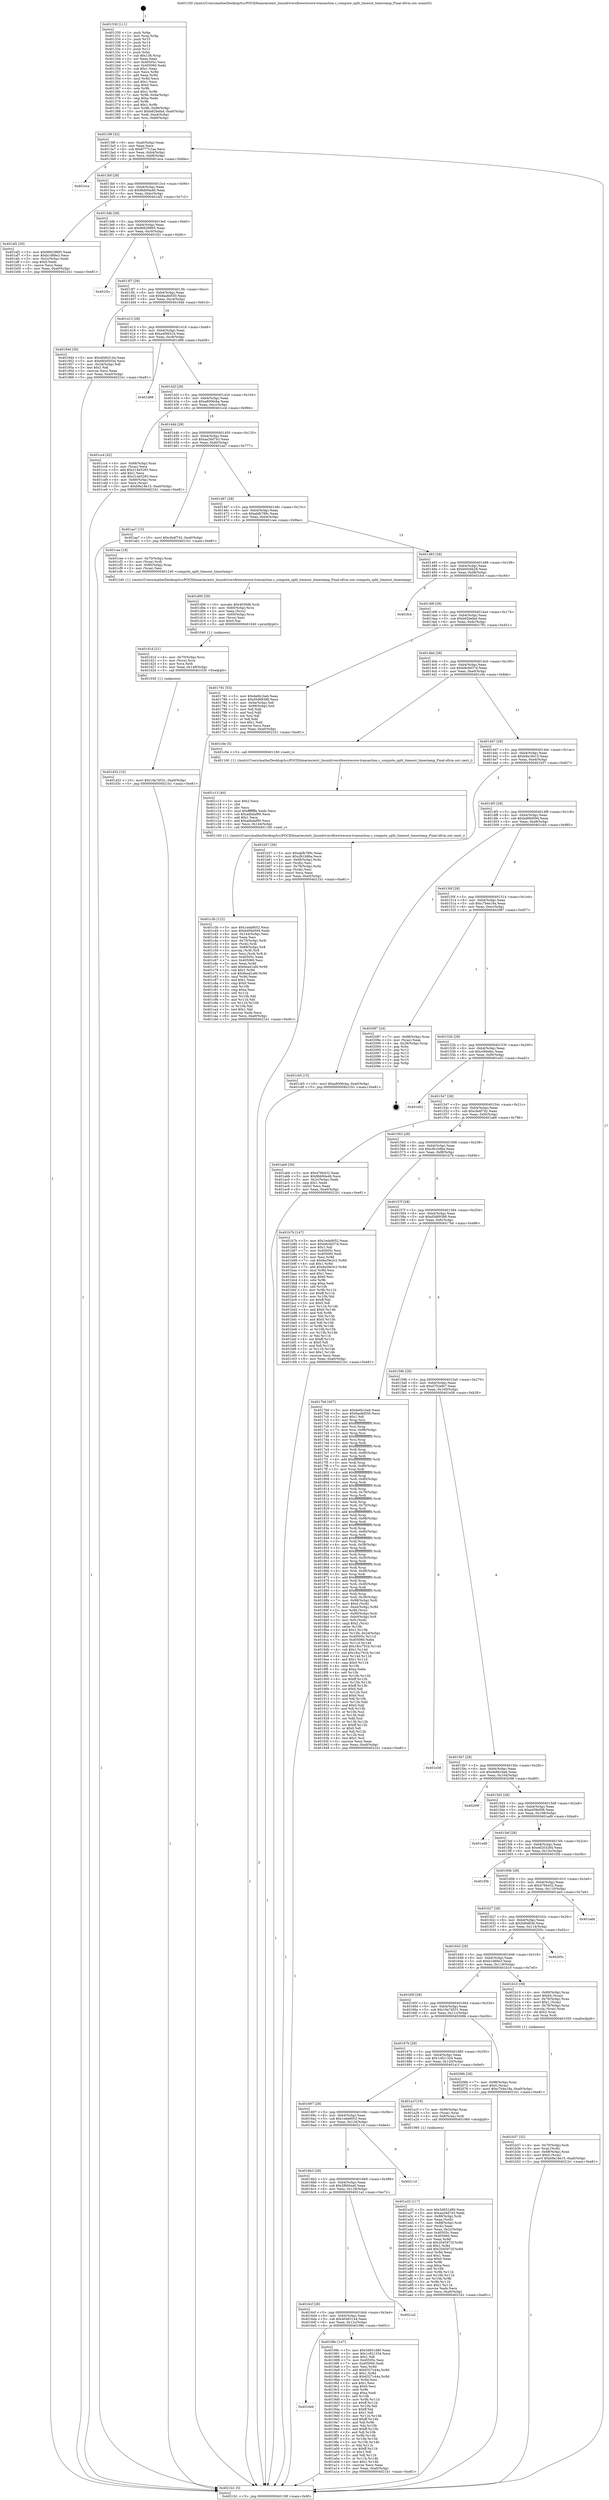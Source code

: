 digraph "0x401330" {
  label = "0x401330 (/mnt/c/Users/mathe/Desktop/tcc/POCII/binaries/extr_linuxdriversfirewirecore-transaction.c_compute_split_timeout_timestamp_Final-ollvm.out::main(0))"
  labelloc = "t"
  node[shape=record]

  Entry [label="",width=0.3,height=0.3,shape=circle,fillcolor=black,style=filled]
  "0x40139f" [label="{
     0x40139f [32]\l
     | [instrs]\l
     &nbsp;&nbsp;0x40139f \<+6\>: mov -0xa0(%rbp),%eax\l
     &nbsp;&nbsp;0x4013a5 \<+2\>: mov %eax,%ecx\l
     &nbsp;&nbsp;0x4013a7 \<+6\>: sub $0x8777c1aa,%ecx\l
     &nbsp;&nbsp;0x4013ad \<+6\>: mov %eax,-0xb4(%rbp)\l
     &nbsp;&nbsp;0x4013b3 \<+6\>: mov %ecx,-0xb8(%rbp)\l
     &nbsp;&nbsp;0x4013b9 \<+6\>: je 0000000000401eca \<main+0xb9a\>\l
  }"]
  "0x401eca" [label="{
     0x401eca\l
  }", style=dashed]
  "0x4013bf" [label="{
     0x4013bf [28]\l
     | [instrs]\l
     &nbsp;&nbsp;0x4013bf \<+5\>: jmp 00000000004013c4 \<main+0x94\>\l
     &nbsp;&nbsp;0x4013c4 \<+6\>: mov -0xb4(%rbp),%eax\l
     &nbsp;&nbsp;0x4013ca \<+5\>: sub $0x8bb94a46,%eax\l
     &nbsp;&nbsp;0x4013cf \<+6\>: mov %eax,-0xbc(%rbp)\l
     &nbsp;&nbsp;0x4013d5 \<+6\>: je 0000000000401af2 \<main+0x7c2\>\l
  }"]
  Exit [label="",width=0.3,height=0.3,shape=circle,fillcolor=black,style=filled,peripheries=2]
  "0x401af2" [label="{
     0x401af2 [30]\l
     | [instrs]\l
     &nbsp;&nbsp;0x401af2 \<+5\>: mov $0x96629895,%eax\l
     &nbsp;&nbsp;0x401af7 \<+5\>: mov $0xb1d68e3,%ecx\l
     &nbsp;&nbsp;0x401afc \<+3\>: mov -0x2c(%rbp),%edx\l
     &nbsp;&nbsp;0x401aff \<+3\>: cmp $0x0,%edx\l
     &nbsp;&nbsp;0x401b02 \<+3\>: cmove %ecx,%eax\l
     &nbsp;&nbsp;0x401b05 \<+6\>: mov %eax,-0xa0(%rbp)\l
     &nbsp;&nbsp;0x401b0b \<+5\>: jmp 00000000004021b1 \<main+0xe81\>\l
  }"]
  "0x4013db" [label="{
     0x4013db [28]\l
     | [instrs]\l
     &nbsp;&nbsp;0x4013db \<+5\>: jmp 00000000004013e0 \<main+0xb0\>\l
     &nbsp;&nbsp;0x4013e0 \<+6\>: mov -0xb4(%rbp),%eax\l
     &nbsp;&nbsp;0x4013e6 \<+5\>: sub $0x96629895,%eax\l
     &nbsp;&nbsp;0x4013eb \<+6\>: mov %eax,-0xc0(%rbp)\l
     &nbsp;&nbsp;0x4013f1 \<+6\>: je 0000000000401f2c \<main+0xbfc\>\l
  }"]
  "0x401d32" [label="{
     0x401d32 [15]\l
     | [instrs]\l
     &nbsp;&nbsp;0x401d32 \<+10\>: movl $0x19a7d531,-0xa0(%rbp)\l
     &nbsp;&nbsp;0x401d3c \<+5\>: jmp 00000000004021b1 \<main+0xe81\>\l
  }"]
  "0x401f2c" [label="{
     0x401f2c\l
  }", style=dashed]
  "0x4013f7" [label="{
     0x4013f7 [28]\l
     | [instrs]\l
     &nbsp;&nbsp;0x4013f7 \<+5\>: jmp 00000000004013fc \<main+0xcc\>\l
     &nbsp;&nbsp;0x4013fc \<+6\>: mov -0xb4(%rbp),%eax\l
     &nbsp;&nbsp;0x401402 \<+5\>: sub $0x9aa8d550,%eax\l
     &nbsp;&nbsp;0x401407 \<+6\>: mov %eax,-0xc4(%rbp)\l
     &nbsp;&nbsp;0x40140d \<+6\>: je 000000000040194d \<main+0x61d\>\l
  }"]
  "0x401d1d" [label="{
     0x401d1d [21]\l
     | [instrs]\l
     &nbsp;&nbsp;0x401d1d \<+4\>: mov -0x70(%rbp),%rcx\l
     &nbsp;&nbsp;0x401d21 \<+3\>: mov (%rcx),%rcx\l
     &nbsp;&nbsp;0x401d24 \<+3\>: mov %rcx,%rdi\l
     &nbsp;&nbsp;0x401d27 \<+6\>: mov %eax,-0x148(%rbp)\l
     &nbsp;&nbsp;0x401d2d \<+5\>: call 0000000000401030 \<free@plt\>\l
     | [calls]\l
     &nbsp;&nbsp;0x401030 \{1\} (unknown)\l
  }"]
  "0x40194d" [label="{
     0x40194d [30]\l
     | [instrs]\l
     &nbsp;&nbsp;0x40194d \<+5\>: mov $0x40463144,%eax\l
     &nbsp;&nbsp;0x401952 \<+5\>: mov $0x685d503d,%ecx\l
     &nbsp;&nbsp;0x401957 \<+3\>: mov -0x2d(%rbp),%dl\l
     &nbsp;&nbsp;0x40195a \<+3\>: test $0x1,%dl\l
     &nbsp;&nbsp;0x40195d \<+3\>: cmovne %ecx,%eax\l
     &nbsp;&nbsp;0x401960 \<+6\>: mov %eax,-0xa0(%rbp)\l
     &nbsp;&nbsp;0x401966 \<+5\>: jmp 00000000004021b1 \<main+0xe81\>\l
  }"]
  "0x401413" [label="{
     0x401413 [28]\l
     | [instrs]\l
     &nbsp;&nbsp;0x401413 \<+5\>: jmp 0000000000401418 \<main+0xe8\>\l
     &nbsp;&nbsp;0x401418 \<+6\>: mov -0xb4(%rbp),%eax\l
     &nbsp;&nbsp;0x40141e \<+5\>: sub $0xa40fd31b,%eax\l
     &nbsp;&nbsp;0x401423 \<+6\>: mov %eax,-0xc8(%rbp)\l
     &nbsp;&nbsp;0x401429 \<+6\>: je 0000000000401d88 \<main+0xa58\>\l
  }"]
  "0x401d00" [label="{
     0x401d00 [29]\l
     | [instrs]\l
     &nbsp;&nbsp;0x401d00 \<+10\>: movabs $0x4030d6,%rdi\l
     &nbsp;&nbsp;0x401d0a \<+4\>: mov -0x60(%rbp),%rcx\l
     &nbsp;&nbsp;0x401d0e \<+2\>: mov %eax,(%rcx)\l
     &nbsp;&nbsp;0x401d10 \<+4\>: mov -0x60(%rbp),%rcx\l
     &nbsp;&nbsp;0x401d14 \<+2\>: mov (%rcx),%esi\l
     &nbsp;&nbsp;0x401d16 \<+2\>: mov $0x0,%al\l
     &nbsp;&nbsp;0x401d18 \<+5\>: call 0000000000401040 \<printf@plt\>\l
     | [calls]\l
     &nbsp;&nbsp;0x401040 \{1\} (unknown)\l
  }"]
  "0x401d88" [label="{
     0x401d88\l
  }", style=dashed]
  "0x40142f" [label="{
     0x40142f [28]\l
     | [instrs]\l
     &nbsp;&nbsp;0x40142f \<+5\>: jmp 0000000000401434 \<main+0x104\>\l
     &nbsp;&nbsp;0x401434 \<+6\>: mov -0xb4(%rbp),%eax\l
     &nbsp;&nbsp;0x40143a \<+5\>: sub $0xa8006cba,%eax\l
     &nbsp;&nbsp;0x40143f \<+6\>: mov %eax,-0xcc(%rbp)\l
     &nbsp;&nbsp;0x401445 \<+6\>: je 0000000000401cc4 \<main+0x994\>\l
  }"]
  "0x401c3b" [label="{
     0x401c3b [122]\l
     | [instrs]\l
     &nbsp;&nbsp;0x401c3b \<+5\>: mov $0x1eda9052,%ecx\l
     &nbsp;&nbsp;0x401c40 \<+5\>: mov $0xbd06d594,%edx\l
     &nbsp;&nbsp;0x401c45 \<+6\>: mov -0x144(%rbp),%esi\l
     &nbsp;&nbsp;0x401c4b \<+3\>: imul %eax,%esi\l
     &nbsp;&nbsp;0x401c4e \<+4\>: mov -0x70(%rbp),%rdi\l
     &nbsp;&nbsp;0x401c52 \<+3\>: mov (%rdi),%rdi\l
     &nbsp;&nbsp;0x401c55 \<+4\>: mov -0x68(%rbp),%r8\l
     &nbsp;&nbsp;0x401c59 \<+3\>: movslq (%r8),%r8\l
     &nbsp;&nbsp;0x401c5c \<+4\>: mov %esi,(%rdi,%r8,4)\l
     &nbsp;&nbsp;0x401c60 \<+7\>: mov 0x40505c,%eax\l
     &nbsp;&nbsp;0x401c67 \<+7\>: mov 0x405060,%esi\l
     &nbsp;&nbsp;0x401c6e \<+3\>: mov %eax,%r9d\l
     &nbsp;&nbsp;0x401c71 \<+7\>: add $0x6ead1afd,%r9d\l
     &nbsp;&nbsp;0x401c78 \<+4\>: sub $0x1,%r9d\l
     &nbsp;&nbsp;0x401c7c \<+7\>: sub $0x6ead1afd,%r9d\l
     &nbsp;&nbsp;0x401c83 \<+4\>: imul %r9d,%eax\l
     &nbsp;&nbsp;0x401c87 \<+3\>: and $0x1,%eax\l
     &nbsp;&nbsp;0x401c8a \<+3\>: cmp $0x0,%eax\l
     &nbsp;&nbsp;0x401c8d \<+4\>: sete %r10b\l
     &nbsp;&nbsp;0x401c91 \<+3\>: cmp $0xa,%esi\l
     &nbsp;&nbsp;0x401c94 \<+4\>: setl %r11b\l
     &nbsp;&nbsp;0x401c98 \<+3\>: mov %r10b,%bl\l
     &nbsp;&nbsp;0x401c9b \<+3\>: and %r11b,%bl\l
     &nbsp;&nbsp;0x401c9e \<+3\>: xor %r11b,%r10b\l
     &nbsp;&nbsp;0x401ca1 \<+3\>: or %r10b,%bl\l
     &nbsp;&nbsp;0x401ca4 \<+3\>: test $0x1,%bl\l
     &nbsp;&nbsp;0x401ca7 \<+3\>: cmovne %edx,%ecx\l
     &nbsp;&nbsp;0x401caa \<+6\>: mov %ecx,-0xa0(%rbp)\l
     &nbsp;&nbsp;0x401cb0 \<+5\>: jmp 00000000004021b1 \<main+0xe81\>\l
  }"]
  "0x401cc4" [label="{
     0x401cc4 [42]\l
     | [instrs]\l
     &nbsp;&nbsp;0x401cc4 \<+4\>: mov -0x68(%rbp),%rax\l
     &nbsp;&nbsp;0x401cc8 \<+2\>: mov (%rax),%ecx\l
     &nbsp;&nbsp;0x401cca \<+6\>: add $0x314e5283,%ecx\l
     &nbsp;&nbsp;0x401cd0 \<+3\>: add $0x1,%ecx\l
     &nbsp;&nbsp;0x401cd3 \<+6\>: sub $0x314e5283,%ecx\l
     &nbsp;&nbsp;0x401cd9 \<+4\>: mov -0x68(%rbp),%rax\l
     &nbsp;&nbsp;0x401cdd \<+2\>: mov %ecx,(%rax)\l
     &nbsp;&nbsp;0x401cdf \<+10\>: movl $0xb9a18e15,-0xa0(%rbp)\l
     &nbsp;&nbsp;0x401ce9 \<+5\>: jmp 00000000004021b1 \<main+0xe81\>\l
  }"]
  "0x40144b" [label="{
     0x40144b [28]\l
     | [instrs]\l
     &nbsp;&nbsp;0x40144b \<+5\>: jmp 0000000000401450 \<main+0x120\>\l
     &nbsp;&nbsp;0x401450 \<+6\>: mov -0xb4(%rbp),%eax\l
     &nbsp;&nbsp;0x401456 \<+5\>: sub $0xaa26d743,%eax\l
     &nbsp;&nbsp;0x40145b \<+6\>: mov %eax,-0xd0(%rbp)\l
     &nbsp;&nbsp;0x401461 \<+6\>: je 0000000000401aa7 \<main+0x777\>\l
  }"]
  "0x401c13" [label="{
     0x401c13 [40]\l
     | [instrs]\l
     &nbsp;&nbsp;0x401c13 \<+5\>: mov $0x2,%ecx\l
     &nbsp;&nbsp;0x401c18 \<+1\>: cltd\l
     &nbsp;&nbsp;0x401c19 \<+2\>: idiv %ecx\l
     &nbsp;&nbsp;0x401c1b \<+6\>: imul $0xfffffffe,%edx,%ecx\l
     &nbsp;&nbsp;0x401c21 \<+6\>: sub $0xadbdaf90,%ecx\l
     &nbsp;&nbsp;0x401c27 \<+3\>: add $0x1,%ecx\l
     &nbsp;&nbsp;0x401c2a \<+6\>: add $0xadbdaf90,%ecx\l
     &nbsp;&nbsp;0x401c30 \<+6\>: mov %ecx,-0x144(%rbp)\l
     &nbsp;&nbsp;0x401c36 \<+5\>: call 0000000000401160 \<next_i\>\l
     | [calls]\l
     &nbsp;&nbsp;0x401160 \{1\} (/mnt/c/Users/mathe/Desktop/tcc/POCII/binaries/extr_linuxdriversfirewirecore-transaction.c_compute_split_timeout_timestamp_Final-ollvm.out::next_i)\l
  }"]
  "0x401aa7" [label="{
     0x401aa7 [15]\l
     | [instrs]\l
     &nbsp;&nbsp;0x401aa7 \<+10\>: movl $0xcfa4f742,-0xa0(%rbp)\l
     &nbsp;&nbsp;0x401ab1 \<+5\>: jmp 00000000004021b1 \<main+0xe81\>\l
  }"]
  "0x401467" [label="{
     0x401467 [28]\l
     | [instrs]\l
     &nbsp;&nbsp;0x401467 \<+5\>: jmp 000000000040146c \<main+0x13c\>\l
     &nbsp;&nbsp;0x40146c \<+6\>: mov -0xb4(%rbp),%eax\l
     &nbsp;&nbsp;0x401472 \<+5\>: sub $0xabfb789c,%eax\l
     &nbsp;&nbsp;0x401477 \<+6\>: mov %eax,-0xd4(%rbp)\l
     &nbsp;&nbsp;0x40147d \<+6\>: je 0000000000401cee \<main+0x9be\>\l
  }"]
  "0x401b37" [label="{
     0x401b37 [32]\l
     | [instrs]\l
     &nbsp;&nbsp;0x401b37 \<+4\>: mov -0x70(%rbp),%rdi\l
     &nbsp;&nbsp;0x401b3b \<+3\>: mov %rax,(%rdi)\l
     &nbsp;&nbsp;0x401b3e \<+4\>: mov -0x68(%rbp),%rax\l
     &nbsp;&nbsp;0x401b42 \<+6\>: movl $0x0,(%rax)\l
     &nbsp;&nbsp;0x401b48 \<+10\>: movl $0xb9a18e15,-0xa0(%rbp)\l
     &nbsp;&nbsp;0x401b52 \<+5\>: jmp 00000000004021b1 \<main+0xe81\>\l
  }"]
  "0x401cee" [label="{
     0x401cee [18]\l
     | [instrs]\l
     &nbsp;&nbsp;0x401cee \<+4\>: mov -0x70(%rbp),%rax\l
     &nbsp;&nbsp;0x401cf2 \<+3\>: mov (%rax),%rdi\l
     &nbsp;&nbsp;0x401cf5 \<+4\>: mov -0x80(%rbp),%rax\l
     &nbsp;&nbsp;0x401cf9 \<+2\>: mov (%rax),%esi\l
     &nbsp;&nbsp;0x401cfb \<+5\>: call 0000000000401240 \<compute_split_timeout_timestamp\>\l
     | [calls]\l
     &nbsp;&nbsp;0x401240 \{1\} (/mnt/c/Users/mathe/Desktop/tcc/POCII/binaries/extr_linuxdriversfirewirecore-transaction.c_compute_split_timeout_timestamp_Final-ollvm.out::compute_split_timeout_timestamp)\l
  }"]
  "0x401483" [label="{
     0x401483 [28]\l
     | [instrs]\l
     &nbsp;&nbsp;0x401483 \<+5\>: jmp 0000000000401488 \<main+0x158\>\l
     &nbsp;&nbsp;0x401488 \<+6\>: mov -0xb4(%rbp),%eax\l
     &nbsp;&nbsp;0x40148e \<+5\>: sub $0xb00c6b28,%eax\l
     &nbsp;&nbsp;0x401493 \<+6\>: mov %eax,-0xd8(%rbp)\l
     &nbsp;&nbsp;0x401499 \<+6\>: je 0000000000401fc4 \<main+0xc94\>\l
  }"]
  "0x401a32" [label="{
     0x401a32 [117]\l
     | [instrs]\l
     &nbsp;&nbsp;0x401a32 \<+5\>: mov $0x5d651d80,%ecx\l
     &nbsp;&nbsp;0x401a37 \<+5\>: mov $0xaa26d743,%edx\l
     &nbsp;&nbsp;0x401a3c \<+7\>: mov -0x88(%rbp),%rdi\l
     &nbsp;&nbsp;0x401a43 \<+2\>: mov %eax,(%rdi)\l
     &nbsp;&nbsp;0x401a45 \<+7\>: mov -0x88(%rbp),%rdi\l
     &nbsp;&nbsp;0x401a4c \<+2\>: mov (%rdi),%eax\l
     &nbsp;&nbsp;0x401a4e \<+3\>: mov %eax,-0x2c(%rbp)\l
     &nbsp;&nbsp;0x401a51 \<+7\>: mov 0x40505c,%eax\l
     &nbsp;&nbsp;0x401a58 \<+7\>: mov 0x405060,%esi\l
     &nbsp;&nbsp;0x401a5f \<+3\>: mov %eax,%r8d\l
     &nbsp;&nbsp;0x401a62 \<+7\>: sub $0x2045972f,%r8d\l
     &nbsp;&nbsp;0x401a69 \<+4\>: sub $0x1,%r8d\l
     &nbsp;&nbsp;0x401a6d \<+7\>: add $0x2045972f,%r8d\l
     &nbsp;&nbsp;0x401a74 \<+4\>: imul %r8d,%eax\l
     &nbsp;&nbsp;0x401a78 \<+3\>: and $0x1,%eax\l
     &nbsp;&nbsp;0x401a7b \<+3\>: cmp $0x0,%eax\l
     &nbsp;&nbsp;0x401a7e \<+4\>: sete %r9b\l
     &nbsp;&nbsp;0x401a82 \<+3\>: cmp $0xa,%esi\l
     &nbsp;&nbsp;0x401a85 \<+4\>: setl %r10b\l
     &nbsp;&nbsp;0x401a89 \<+3\>: mov %r9b,%r11b\l
     &nbsp;&nbsp;0x401a8c \<+3\>: and %r10b,%r11b\l
     &nbsp;&nbsp;0x401a8f \<+3\>: xor %r10b,%r9b\l
     &nbsp;&nbsp;0x401a92 \<+3\>: or %r9b,%r11b\l
     &nbsp;&nbsp;0x401a95 \<+4\>: test $0x1,%r11b\l
     &nbsp;&nbsp;0x401a99 \<+3\>: cmovne %edx,%ecx\l
     &nbsp;&nbsp;0x401a9c \<+6\>: mov %ecx,-0xa0(%rbp)\l
     &nbsp;&nbsp;0x401aa2 \<+5\>: jmp 00000000004021b1 \<main+0xe81\>\l
  }"]
  "0x401fc4" [label="{
     0x401fc4\l
  }", style=dashed]
  "0x40149f" [label="{
     0x40149f [28]\l
     | [instrs]\l
     &nbsp;&nbsp;0x40149f \<+5\>: jmp 00000000004014a4 \<main+0x174\>\l
     &nbsp;&nbsp;0x4014a4 \<+6\>: mov -0xb4(%rbp),%eax\l
     &nbsp;&nbsp;0x4014aa \<+5\>: sub $0xb62befad,%eax\l
     &nbsp;&nbsp;0x4014af \<+6\>: mov %eax,-0xdc(%rbp)\l
     &nbsp;&nbsp;0x4014b5 \<+6\>: je 0000000000401781 \<main+0x451\>\l
  }"]
  "0x4016eb" [label="{
     0x4016eb\l
  }", style=dashed]
  "0x401781" [label="{
     0x401781 [53]\l
     | [instrs]\l
     &nbsp;&nbsp;0x401781 \<+5\>: mov $0xde6b1beb,%eax\l
     &nbsp;&nbsp;0x401786 \<+5\>: mov $0xd5d69388,%ecx\l
     &nbsp;&nbsp;0x40178b \<+6\>: mov -0x9a(%rbp),%dl\l
     &nbsp;&nbsp;0x401791 \<+7\>: mov -0x99(%rbp),%sil\l
     &nbsp;&nbsp;0x401798 \<+3\>: mov %dl,%dil\l
     &nbsp;&nbsp;0x40179b \<+3\>: and %sil,%dil\l
     &nbsp;&nbsp;0x40179e \<+3\>: xor %sil,%dl\l
     &nbsp;&nbsp;0x4017a1 \<+3\>: or %dl,%dil\l
     &nbsp;&nbsp;0x4017a4 \<+4\>: test $0x1,%dil\l
     &nbsp;&nbsp;0x4017a8 \<+3\>: cmovne %ecx,%eax\l
     &nbsp;&nbsp;0x4017ab \<+6\>: mov %eax,-0xa0(%rbp)\l
     &nbsp;&nbsp;0x4017b1 \<+5\>: jmp 00000000004021b1 \<main+0xe81\>\l
  }"]
  "0x4014bb" [label="{
     0x4014bb [28]\l
     | [instrs]\l
     &nbsp;&nbsp;0x4014bb \<+5\>: jmp 00000000004014c0 \<main+0x190\>\l
     &nbsp;&nbsp;0x4014c0 \<+6\>: mov -0xb4(%rbp),%eax\l
     &nbsp;&nbsp;0x4014c6 \<+5\>: sub $0xb8c9d37d,%eax\l
     &nbsp;&nbsp;0x4014cb \<+6\>: mov %eax,-0xe0(%rbp)\l
     &nbsp;&nbsp;0x4014d1 \<+6\>: je 0000000000401c0e \<main+0x8de\>\l
  }"]
  "0x4021b1" [label="{
     0x4021b1 [5]\l
     | [instrs]\l
     &nbsp;&nbsp;0x4021b1 \<+5\>: jmp 000000000040139f \<main+0x6f\>\l
  }"]
  "0x401330" [label="{
     0x401330 [111]\l
     | [instrs]\l
     &nbsp;&nbsp;0x401330 \<+1\>: push %rbp\l
     &nbsp;&nbsp;0x401331 \<+3\>: mov %rsp,%rbp\l
     &nbsp;&nbsp;0x401334 \<+2\>: push %r15\l
     &nbsp;&nbsp;0x401336 \<+2\>: push %r14\l
     &nbsp;&nbsp;0x401338 \<+2\>: push %r13\l
     &nbsp;&nbsp;0x40133a \<+2\>: push %r12\l
     &nbsp;&nbsp;0x40133c \<+1\>: push %rbx\l
     &nbsp;&nbsp;0x40133d \<+7\>: sub $0x138,%rsp\l
     &nbsp;&nbsp;0x401344 \<+2\>: xor %eax,%eax\l
     &nbsp;&nbsp;0x401346 \<+7\>: mov 0x40505c,%ecx\l
     &nbsp;&nbsp;0x40134d \<+7\>: mov 0x405060,%edx\l
     &nbsp;&nbsp;0x401354 \<+3\>: sub $0x1,%eax\l
     &nbsp;&nbsp;0x401357 \<+3\>: mov %ecx,%r8d\l
     &nbsp;&nbsp;0x40135a \<+3\>: add %eax,%r8d\l
     &nbsp;&nbsp;0x40135d \<+4\>: imul %r8d,%ecx\l
     &nbsp;&nbsp;0x401361 \<+3\>: and $0x1,%ecx\l
     &nbsp;&nbsp;0x401364 \<+3\>: cmp $0x0,%ecx\l
     &nbsp;&nbsp;0x401367 \<+4\>: sete %r9b\l
     &nbsp;&nbsp;0x40136b \<+4\>: and $0x1,%r9b\l
     &nbsp;&nbsp;0x40136f \<+7\>: mov %r9b,-0x9a(%rbp)\l
     &nbsp;&nbsp;0x401376 \<+3\>: cmp $0xa,%edx\l
     &nbsp;&nbsp;0x401379 \<+4\>: setl %r9b\l
     &nbsp;&nbsp;0x40137d \<+4\>: and $0x1,%r9b\l
     &nbsp;&nbsp;0x401381 \<+7\>: mov %r9b,-0x99(%rbp)\l
     &nbsp;&nbsp;0x401388 \<+10\>: movl $0xb62befad,-0xa0(%rbp)\l
     &nbsp;&nbsp;0x401392 \<+6\>: mov %edi,-0xa4(%rbp)\l
     &nbsp;&nbsp;0x401398 \<+7\>: mov %rsi,-0xb0(%rbp)\l
  }"]
  "0x40198c" [label="{
     0x40198c [147]\l
     | [instrs]\l
     &nbsp;&nbsp;0x40198c \<+5\>: mov $0x5d651d80,%eax\l
     &nbsp;&nbsp;0x401991 \<+5\>: mov $0x1c821334,%ecx\l
     &nbsp;&nbsp;0x401996 \<+2\>: mov $0x1,%dl\l
     &nbsp;&nbsp;0x401998 \<+7\>: mov 0x40505c,%esi\l
     &nbsp;&nbsp;0x40199f \<+7\>: mov 0x405060,%edi\l
     &nbsp;&nbsp;0x4019a6 \<+3\>: mov %esi,%r8d\l
     &nbsp;&nbsp;0x4019a9 \<+7\>: add $0x6327c44a,%r8d\l
     &nbsp;&nbsp;0x4019b0 \<+4\>: sub $0x1,%r8d\l
     &nbsp;&nbsp;0x4019b4 \<+7\>: sub $0x6327c44a,%r8d\l
     &nbsp;&nbsp;0x4019bb \<+4\>: imul %r8d,%esi\l
     &nbsp;&nbsp;0x4019bf \<+3\>: and $0x1,%esi\l
     &nbsp;&nbsp;0x4019c2 \<+3\>: cmp $0x0,%esi\l
     &nbsp;&nbsp;0x4019c5 \<+4\>: sete %r9b\l
     &nbsp;&nbsp;0x4019c9 \<+3\>: cmp $0xa,%edi\l
     &nbsp;&nbsp;0x4019cc \<+4\>: setl %r10b\l
     &nbsp;&nbsp;0x4019d0 \<+3\>: mov %r9b,%r11b\l
     &nbsp;&nbsp;0x4019d3 \<+4\>: xor $0xff,%r11b\l
     &nbsp;&nbsp;0x4019d7 \<+3\>: mov %r10b,%bl\l
     &nbsp;&nbsp;0x4019da \<+3\>: xor $0xff,%bl\l
     &nbsp;&nbsp;0x4019dd \<+3\>: xor $0x1,%dl\l
     &nbsp;&nbsp;0x4019e0 \<+3\>: mov %r11b,%r14b\l
     &nbsp;&nbsp;0x4019e3 \<+4\>: and $0xff,%r14b\l
     &nbsp;&nbsp;0x4019e7 \<+3\>: and %dl,%r9b\l
     &nbsp;&nbsp;0x4019ea \<+3\>: mov %bl,%r15b\l
     &nbsp;&nbsp;0x4019ed \<+4\>: and $0xff,%r15b\l
     &nbsp;&nbsp;0x4019f1 \<+3\>: and %dl,%r10b\l
     &nbsp;&nbsp;0x4019f4 \<+3\>: or %r9b,%r14b\l
     &nbsp;&nbsp;0x4019f7 \<+3\>: or %r10b,%r15b\l
     &nbsp;&nbsp;0x4019fa \<+3\>: xor %r15b,%r14b\l
     &nbsp;&nbsp;0x4019fd \<+3\>: or %bl,%r11b\l
     &nbsp;&nbsp;0x401a00 \<+4\>: xor $0xff,%r11b\l
     &nbsp;&nbsp;0x401a04 \<+3\>: or $0x1,%dl\l
     &nbsp;&nbsp;0x401a07 \<+3\>: and %dl,%r11b\l
     &nbsp;&nbsp;0x401a0a \<+3\>: or %r11b,%r14b\l
     &nbsp;&nbsp;0x401a0d \<+4\>: test $0x1,%r14b\l
     &nbsp;&nbsp;0x401a11 \<+3\>: cmovne %ecx,%eax\l
     &nbsp;&nbsp;0x401a14 \<+6\>: mov %eax,-0xa0(%rbp)\l
     &nbsp;&nbsp;0x401a1a \<+5\>: jmp 00000000004021b1 \<main+0xe81\>\l
  }"]
  "0x401c0e" [label="{
     0x401c0e [5]\l
     | [instrs]\l
     &nbsp;&nbsp;0x401c0e \<+5\>: call 0000000000401160 \<next_i\>\l
     | [calls]\l
     &nbsp;&nbsp;0x401160 \{1\} (/mnt/c/Users/mathe/Desktop/tcc/POCII/binaries/extr_linuxdriversfirewirecore-transaction.c_compute_split_timeout_timestamp_Final-ollvm.out::next_i)\l
  }"]
  "0x4014d7" [label="{
     0x4014d7 [28]\l
     | [instrs]\l
     &nbsp;&nbsp;0x4014d7 \<+5\>: jmp 00000000004014dc \<main+0x1ac\>\l
     &nbsp;&nbsp;0x4014dc \<+6\>: mov -0xb4(%rbp),%eax\l
     &nbsp;&nbsp;0x4014e2 \<+5\>: sub $0xb9a18e15,%eax\l
     &nbsp;&nbsp;0x4014e7 \<+6\>: mov %eax,-0xe4(%rbp)\l
     &nbsp;&nbsp;0x4014ed \<+6\>: je 0000000000401b57 \<main+0x827\>\l
  }"]
  "0x4016cf" [label="{
     0x4016cf [28]\l
     | [instrs]\l
     &nbsp;&nbsp;0x4016cf \<+5\>: jmp 00000000004016d4 \<main+0x3a4\>\l
     &nbsp;&nbsp;0x4016d4 \<+6\>: mov -0xb4(%rbp),%eax\l
     &nbsp;&nbsp;0x4016da \<+5\>: sub $0x40463144,%eax\l
     &nbsp;&nbsp;0x4016df \<+6\>: mov %eax,-0x12c(%rbp)\l
     &nbsp;&nbsp;0x4016e5 \<+6\>: je 000000000040198c \<main+0x65c\>\l
  }"]
  "0x401b57" [label="{
     0x401b57 [36]\l
     | [instrs]\l
     &nbsp;&nbsp;0x401b57 \<+5\>: mov $0xabfb789c,%eax\l
     &nbsp;&nbsp;0x401b5c \<+5\>: mov $0xcfb1b9ba,%ecx\l
     &nbsp;&nbsp;0x401b61 \<+4\>: mov -0x68(%rbp),%rdx\l
     &nbsp;&nbsp;0x401b65 \<+2\>: mov (%rdx),%esi\l
     &nbsp;&nbsp;0x401b67 \<+4\>: mov -0x78(%rbp),%rdx\l
     &nbsp;&nbsp;0x401b6b \<+2\>: cmp (%rdx),%esi\l
     &nbsp;&nbsp;0x401b6d \<+3\>: cmovl %ecx,%eax\l
     &nbsp;&nbsp;0x401b70 \<+6\>: mov %eax,-0xa0(%rbp)\l
     &nbsp;&nbsp;0x401b76 \<+5\>: jmp 00000000004021b1 \<main+0xe81\>\l
  }"]
  "0x4014f3" [label="{
     0x4014f3 [28]\l
     | [instrs]\l
     &nbsp;&nbsp;0x4014f3 \<+5\>: jmp 00000000004014f8 \<main+0x1c8\>\l
     &nbsp;&nbsp;0x4014f8 \<+6\>: mov -0xb4(%rbp),%eax\l
     &nbsp;&nbsp;0x4014fe \<+5\>: sub $0xbd06d594,%eax\l
     &nbsp;&nbsp;0x401503 \<+6\>: mov %eax,-0xe8(%rbp)\l
     &nbsp;&nbsp;0x401509 \<+6\>: je 0000000000401cb5 \<main+0x985\>\l
  }"]
  "0x4021a2" [label="{
     0x4021a2\l
  }", style=dashed]
  "0x401cb5" [label="{
     0x401cb5 [15]\l
     | [instrs]\l
     &nbsp;&nbsp;0x401cb5 \<+10\>: movl $0xa8006cba,-0xa0(%rbp)\l
     &nbsp;&nbsp;0x401cbf \<+5\>: jmp 00000000004021b1 \<main+0xe81\>\l
  }"]
  "0x40150f" [label="{
     0x40150f [28]\l
     | [instrs]\l
     &nbsp;&nbsp;0x40150f \<+5\>: jmp 0000000000401514 \<main+0x1e4\>\l
     &nbsp;&nbsp;0x401514 \<+6\>: mov -0xb4(%rbp),%eax\l
     &nbsp;&nbsp;0x40151a \<+5\>: sub $0xc7b4e18a,%eax\l
     &nbsp;&nbsp;0x40151f \<+6\>: mov %eax,-0xec(%rbp)\l
     &nbsp;&nbsp;0x401525 \<+6\>: je 0000000000402087 \<main+0xd57\>\l
  }"]
  "0x4016b3" [label="{
     0x4016b3 [28]\l
     | [instrs]\l
     &nbsp;&nbsp;0x4016b3 \<+5\>: jmp 00000000004016b8 \<main+0x388\>\l
     &nbsp;&nbsp;0x4016b8 \<+6\>: mov -0xb4(%rbp),%eax\l
     &nbsp;&nbsp;0x4016be \<+5\>: sub $0x2f600ea0,%eax\l
     &nbsp;&nbsp;0x4016c3 \<+6\>: mov %eax,-0x128(%rbp)\l
     &nbsp;&nbsp;0x4016c9 \<+6\>: je 00000000004021a2 \<main+0xe72\>\l
  }"]
  "0x402087" [label="{
     0x402087 [24]\l
     | [instrs]\l
     &nbsp;&nbsp;0x402087 \<+7\>: mov -0x98(%rbp),%rax\l
     &nbsp;&nbsp;0x40208e \<+2\>: mov (%rax),%eax\l
     &nbsp;&nbsp;0x402090 \<+4\>: lea -0x28(%rbp),%rsp\l
     &nbsp;&nbsp;0x402094 \<+1\>: pop %rbx\l
     &nbsp;&nbsp;0x402095 \<+2\>: pop %r12\l
     &nbsp;&nbsp;0x402097 \<+2\>: pop %r13\l
     &nbsp;&nbsp;0x402099 \<+2\>: pop %r14\l
     &nbsp;&nbsp;0x40209b \<+2\>: pop %r15\l
     &nbsp;&nbsp;0x40209d \<+1\>: pop %rbp\l
     &nbsp;&nbsp;0x40209e \<+1\>: ret\l
  }"]
  "0x40152b" [label="{
     0x40152b [28]\l
     | [instrs]\l
     &nbsp;&nbsp;0x40152b \<+5\>: jmp 0000000000401530 \<main+0x200\>\l
     &nbsp;&nbsp;0x401530 \<+6\>: mov -0xb4(%rbp),%eax\l
     &nbsp;&nbsp;0x401536 \<+5\>: sub $0xcf46efec,%eax\l
     &nbsp;&nbsp;0x40153b \<+6\>: mov %eax,-0xf0(%rbp)\l
     &nbsp;&nbsp;0x401541 \<+6\>: je 0000000000401e02 \<main+0xad2\>\l
  }"]
  "0x40211d" [label="{
     0x40211d\l
  }", style=dashed]
  "0x401e02" [label="{
     0x401e02\l
  }", style=dashed]
  "0x401547" [label="{
     0x401547 [28]\l
     | [instrs]\l
     &nbsp;&nbsp;0x401547 \<+5\>: jmp 000000000040154c \<main+0x21c\>\l
     &nbsp;&nbsp;0x40154c \<+6\>: mov -0xb4(%rbp),%eax\l
     &nbsp;&nbsp;0x401552 \<+5\>: sub $0xcfa4f742,%eax\l
     &nbsp;&nbsp;0x401557 \<+6\>: mov %eax,-0xf4(%rbp)\l
     &nbsp;&nbsp;0x40155d \<+6\>: je 0000000000401ab6 \<main+0x786\>\l
  }"]
  "0x401697" [label="{
     0x401697 [28]\l
     | [instrs]\l
     &nbsp;&nbsp;0x401697 \<+5\>: jmp 000000000040169c \<main+0x36c\>\l
     &nbsp;&nbsp;0x40169c \<+6\>: mov -0xb4(%rbp),%eax\l
     &nbsp;&nbsp;0x4016a2 \<+5\>: sub $0x1eda9052,%eax\l
     &nbsp;&nbsp;0x4016a7 \<+6\>: mov %eax,-0x124(%rbp)\l
     &nbsp;&nbsp;0x4016ad \<+6\>: je 000000000040211d \<main+0xded\>\l
  }"]
  "0x401ab6" [label="{
     0x401ab6 [30]\l
     | [instrs]\l
     &nbsp;&nbsp;0x401ab6 \<+5\>: mov $0x476b432,%eax\l
     &nbsp;&nbsp;0x401abb \<+5\>: mov $0x8bb94a46,%ecx\l
     &nbsp;&nbsp;0x401ac0 \<+3\>: mov -0x2c(%rbp),%edx\l
     &nbsp;&nbsp;0x401ac3 \<+3\>: cmp $0x1,%edx\l
     &nbsp;&nbsp;0x401ac6 \<+3\>: cmovl %ecx,%eax\l
     &nbsp;&nbsp;0x401ac9 \<+6\>: mov %eax,-0xa0(%rbp)\l
     &nbsp;&nbsp;0x401acf \<+5\>: jmp 00000000004021b1 \<main+0xe81\>\l
  }"]
  "0x401563" [label="{
     0x401563 [28]\l
     | [instrs]\l
     &nbsp;&nbsp;0x401563 \<+5\>: jmp 0000000000401568 \<main+0x238\>\l
     &nbsp;&nbsp;0x401568 \<+6\>: mov -0xb4(%rbp),%eax\l
     &nbsp;&nbsp;0x40156e \<+5\>: sub $0xcfb1b9ba,%eax\l
     &nbsp;&nbsp;0x401573 \<+6\>: mov %eax,-0xf8(%rbp)\l
     &nbsp;&nbsp;0x401579 \<+6\>: je 0000000000401b7b \<main+0x84b\>\l
  }"]
  "0x401a1f" [label="{
     0x401a1f [19]\l
     | [instrs]\l
     &nbsp;&nbsp;0x401a1f \<+7\>: mov -0x90(%rbp),%rax\l
     &nbsp;&nbsp;0x401a26 \<+3\>: mov (%rax),%rax\l
     &nbsp;&nbsp;0x401a29 \<+4\>: mov 0x8(%rax),%rdi\l
     &nbsp;&nbsp;0x401a2d \<+5\>: call 0000000000401060 \<atoi@plt\>\l
     | [calls]\l
     &nbsp;&nbsp;0x401060 \{1\} (unknown)\l
  }"]
  "0x401b7b" [label="{
     0x401b7b [147]\l
     | [instrs]\l
     &nbsp;&nbsp;0x401b7b \<+5\>: mov $0x1eda9052,%eax\l
     &nbsp;&nbsp;0x401b80 \<+5\>: mov $0xb8c9d37d,%ecx\l
     &nbsp;&nbsp;0x401b85 \<+2\>: mov $0x1,%dl\l
     &nbsp;&nbsp;0x401b87 \<+7\>: mov 0x40505c,%esi\l
     &nbsp;&nbsp;0x401b8e \<+7\>: mov 0x405060,%edi\l
     &nbsp;&nbsp;0x401b95 \<+3\>: mov %esi,%r8d\l
     &nbsp;&nbsp;0x401b98 \<+7\>: sub $0x9a39e3c2,%r8d\l
     &nbsp;&nbsp;0x401b9f \<+4\>: sub $0x1,%r8d\l
     &nbsp;&nbsp;0x401ba3 \<+7\>: add $0x9a39e3c2,%r8d\l
     &nbsp;&nbsp;0x401baa \<+4\>: imul %r8d,%esi\l
     &nbsp;&nbsp;0x401bae \<+3\>: and $0x1,%esi\l
     &nbsp;&nbsp;0x401bb1 \<+3\>: cmp $0x0,%esi\l
     &nbsp;&nbsp;0x401bb4 \<+4\>: sete %r9b\l
     &nbsp;&nbsp;0x401bb8 \<+3\>: cmp $0xa,%edi\l
     &nbsp;&nbsp;0x401bbb \<+4\>: setl %r10b\l
     &nbsp;&nbsp;0x401bbf \<+3\>: mov %r9b,%r11b\l
     &nbsp;&nbsp;0x401bc2 \<+4\>: xor $0xff,%r11b\l
     &nbsp;&nbsp;0x401bc6 \<+3\>: mov %r10b,%bl\l
     &nbsp;&nbsp;0x401bc9 \<+3\>: xor $0xff,%bl\l
     &nbsp;&nbsp;0x401bcc \<+3\>: xor $0x0,%dl\l
     &nbsp;&nbsp;0x401bcf \<+3\>: mov %r11b,%r14b\l
     &nbsp;&nbsp;0x401bd2 \<+4\>: and $0x0,%r14b\l
     &nbsp;&nbsp;0x401bd6 \<+3\>: and %dl,%r9b\l
     &nbsp;&nbsp;0x401bd9 \<+3\>: mov %bl,%r15b\l
     &nbsp;&nbsp;0x401bdc \<+4\>: and $0x0,%r15b\l
     &nbsp;&nbsp;0x401be0 \<+3\>: and %dl,%r10b\l
     &nbsp;&nbsp;0x401be3 \<+3\>: or %r9b,%r14b\l
     &nbsp;&nbsp;0x401be6 \<+3\>: or %r10b,%r15b\l
     &nbsp;&nbsp;0x401be9 \<+3\>: xor %r15b,%r14b\l
     &nbsp;&nbsp;0x401bec \<+3\>: or %bl,%r11b\l
     &nbsp;&nbsp;0x401bef \<+4\>: xor $0xff,%r11b\l
     &nbsp;&nbsp;0x401bf3 \<+3\>: or $0x0,%dl\l
     &nbsp;&nbsp;0x401bf6 \<+3\>: and %dl,%r11b\l
     &nbsp;&nbsp;0x401bf9 \<+3\>: or %r11b,%r14b\l
     &nbsp;&nbsp;0x401bfc \<+4\>: test $0x1,%r14b\l
     &nbsp;&nbsp;0x401c00 \<+3\>: cmovne %ecx,%eax\l
     &nbsp;&nbsp;0x401c03 \<+6\>: mov %eax,-0xa0(%rbp)\l
     &nbsp;&nbsp;0x401c09 \<+5\>: jmp 00000000004021b1 \<main+0xe81\>\l
  }"]
  "0x40157f" [label="{
     0x40157f [28]\l
     | [instrs]\l
     &nbsp;&nbsp;0x40157f \<+5\>: jmp 0000000000401584 \<main+0x254\>\l
     &nbsp;&nbsp;0x401584 \<+6\>: mov -0xb4(%rbp),%eax\l
     &nbsp;&nbsp;0x40158a \<+5\>: sub $0xd5d69388,%eax\l
     &nbsp;&nbsp;0x40158f \<+6\>: mov %eax,-0xfc(%rbp)\l
     &nbsp;&nbsp;0x401595 \<+6\>: je 00000000004017b6 \<main+0x486\>\l
  }"]
  "0x40167b" [label="{
     0x40167b [28]\l
     | [instrs]\l
     &nbsp;&nbsp;0x40167b \<+5\>: jmp 0000000000401680 \<main+0x350\>\l
     &nbsp;&nbsp;0x401680 \<+6\>: mov -0xb4(%rbp),%eax\l
     &nbsp;&nbsp;0x401686 \<+5\>: sub $0x1c821334,%eax\l
     &nbsp;&nbsp;0x40168b \<+6\>: mov %eax,-0x120(%rbp)\l
     &nbsp;&nbsp;0x401691 \<+6\>: je 0000000000401a1f \<main+0x6ef\>\l
  }"]
  "0x4017b6" [label="{
     0x4017b6 [407]\l
     | [instrs]\l
     &nbsp;&nbsp;0x4017b6 \<+5\>: mov $0xde6b1beb,%eax\l
     &nbsp;&nbsp;0x4017bb \<+5\>: mov $0x9aa8d550,%ecx\l
     &nbsp;&nbsp;0x4017c0 \<+2\>: mov $0x1,%dl\l
     &nbsp;&nbsp;0x4017c2 \<+3\>: mov %rsp,%rsi\l
     &nbsp;&nbsp;0x4017c5 \<+4\>: add $0xfffffffffffffff0,%rsi\l
     &nbsp;&nbsp;0x4017c9 \<+3\>: mov %rsi,%rsp\l
     &nbsp;&nbsp;0x4017cc \<+7\>: mov %rsi,-0x98(%rbp)\l
     &nbsp;&nbsp;0x4017d3 \<+3\>: mov %rsp,%rsi\l
     &nbsp;&nbsp;0x4017d6 \<+4\>: add $0xfffffffffffffff0,%rsi\l
     &nbsp;&nbsp;0x4017da \<+3\>: mov %rsi,%rsp\l
     &nbsp;&nbsp;0x4017dd \<+3\>: mov %rsp,%rdi\l
     &nbsp;&nbsp;0x4017e0 \<+4\>: add $0xfffffffffffffff0,%rdi\l
     &nbsp;&nbsp;0x4017e4 \<+3\>: mov %rdi,%rsp\l
     &nbsp;&nbsp;0x4017e7 \<+7\>: mov %rdi,-0x90(%rbp)\l
     &nbsp;&nbsp;0x4017ee \<+3\>: mov %rsp,%rdi\l
     &nbsp;&nbsp;0x4017f1 \<+4\>: add $0xfffffffffffffff0,%rdi\l
     &nbsp;&nbsp;0x4017f5 \<+3\>: mov %rdi,%rsp\l
     &nbsp;&nbsp;0x4017f8 \<+7\>: mov %rdi,-0x88(%rbp)\l
     &nbsp;&nbsp;0x4017ff \<+3\>: mov %rsp,%rdi\l
     &nbsp;&nbsp;0x401802 \<+4\>: add $0xfffffffffffffff0,%rdi\l
     &nbsp;&nbsp;0x401806 \<+3\>: mov %rdi,%rsp\l
     &nbsp;&nbsp;0x401809 \<+4\>: mov %rdi,-0x80(%rbp)\l
     &nbsp;&nbsp;0x40180d \<+3\>: mov %rsp,%rdi\l
     &nbsp;&nbsp;0x401810 \<+4\>: add $0xfffffffffffffff0,%rdi\l
     &nbsp;&nbsp;0x401814 \<+3\>: mov %rdi,%rsp\l
     &nbsp;&nbsp;0x401817 \<+4\>: mov %rdi,-0x78(%rbp)\l
     &nbsp;&nbsp;0x40181b \<+3\>: mov %rsp,%rdi\l
     &nbsp;&nbsp;0x40181e \<+4\>: add $0xfffffffffffffff0,%rdi\l
     &nbsp;&nbsp;0x401822 \<+3\>: mov %rdi,%rsp\l
     &nbsp;&nbsp;0x401825 \<+4\>: mov %rdi,-0x70(%rbp)\l
     &nbsp;&nbsp;0x401829 \<+3\>: mov %rsp,%rdi\l
     &nbsp;&nbsp;0x40182c \<+4\>: add $0xfffffffffffffff0,%rdi\l
     &nbsp;&nbsp;0x401830 \<+3\>: mov %rdi,%rsp\l
     &nbsp;&nbsp;0x401833 \<+4\>: mov %rdi,-0x68(%rbp)\l
     &nbsp;&nbsp;0x401837 \<+3\>: mov %rsp,%rdi\l
     &nbsp;&nbsp;0x40183a \<+4\>: add $0xfffffffffffffff0,%rdi\l
     &nbsp;&nbsp;0x40183e \<+3\>: mov %rdi,%rsp\l
     &nbsp;&nbsp;0x401841 \<+4\>: mov %rdi,-0x60(%rbp)\l
     &nbsp;&nbsp;0x401845 \<+3\>: mov %rsp,%rdi\l
     &nbsp;&nbsp;0x401848 \<+4\>: add $0xfffffffffffffff0,%rdi\l
     &nbsp;&nbsp;0x40184c \<+3\>: mov %rdi,%rsp\l
     &nbsp;&nbsp;0x40184f \<+4\>: mov %rdi,-0x58(%rbp)\l
     &nbsp;&nbsp;0x401853 \<+3\>: mov %rsp,%rdi\l
     &nbsp;&nbsp;0x401856 \<+4\>: add $0xfffffffffffffff0,%rdi\l
     &nbsp;&nbsp;0x40185a \<+3\>: mov %rdi,%rsp\l
     &nbsp;&nbsp;0x40185d \<+4\>: mov %rdi,-0x50(%rbp)\l
     &nbsp;&nbsp;0x401861 \<+3\>: mov %rsp,%rdi\l
     &nbsp;&nbsp;0x401864 \<+4\>: add $0xfffffffffffffff0,%rdi\l
     &nbsp;&nbsp;0x401868 \<+3\>: mov %rdi,%rsp\l
     &nbsp;&nbsp;0x40186b \<+4\>: mov %rdi,-0x48(%rbp)\l
     &nbsp;&nbsp;0x40186f \<+3\>: mov %rsp,%rdi\l
     &nbsp;&nbsp;0x401872 \<+4\>: add $0xfffffffffffffff0,%rdi\l
     &nbsp;&nbsp;0x401876 \<+3\>: mov %rdi,%rsp\l
     &nbsp;&nbsp;0x401879 \<+4\>: mov %rdi,-0x40(%rbp)\l
     &nbsp;&nbsp;0x40187d \<+3\>: mov %rsp,%rdi\l
     &nbsp;&nbsp;0x401880 \<+4\>: add $0xfffffffffffffff0,%rdi\l
     &nbsp;&nbsp;0x401884 \<+3\>: mov %rdi,%rsp\l
     &nbsp;&nbsp;0x401887 \<+4\>: mov %rdi,-0x38(%rbp)\l
     &nbsp;&nbsp;0x40188b \<+7\>: mov -0x98(%rbp),%rdi\l
     &nbsp;&nbsp;0x401892 \<+6\>: movl $0x0,(%rdi)\l
     &nbsp;&nbsp;0x401898 \<+7\>: mov -0xa4(%rbp),%r8d\l
     &nbsp;&nbsp;0x40189f \<+3\>: mov %r8d,(%rsi)\l
     &nbsp;&nbsp;0x4018a2 \<+7\>: mov -0x90(%rbp),%rdi\l
     &nbsp;&nbsp;0x4018a9 \<+7\>: mov -0xb0(%rbp),%r9\l
     &nbsp;&nbsp;0x4018b0 \<+3\>: mov %r9,(%rdi)\l
     &nbsp;&nbsp;0x4018b3 \<+3\>: cmpl $0x2,(%rsi)\l
     &nbsp;&nbsp;0x4018b6 \<+4\>: setne %r10b\l
     &nbsp;&nbsp;0x4018ba \<+4\>: and $0x1,%r10b\l
     &nbsp;&nbsp;0x4018be \<+4\>: mov %r10b,-0x2d(%rbp)\l
     &nbsp;&nbsp;0x4018c2 \<+8\>: mov 0x40505c,%r11d\l
     &nbsp;&nbsp;0x4018ca \<+7\>: mov 0x405060,%ebx\l
     &nbsp;&nbsp;0x4018d1 \<+3\>: mov %r11d,%r14d\l
     &nbsp;&nbsp;0x4018d4 \<+7\>: add $0x18cc791b,%r14d\l
     &nbsp;&nbsp;0x4018db \<+4\>: sub $0x1,%r14d\l
     &nbsp;&nbsp;0x4018df \<+7\>: sub $0x18cc791b,%r14d\l
     &nbsp;&nbsp;0x4018e6 \<+4\>: imul %r14d,%r11d\l
     &nbsp;&nbsp;0x4018ea \<+4\>: and $0x1,%r11d\l
     &nbsp;&nbsp;0x4018ee \<+4\>: cmp $0x0,%r11d\l
     &nbsp;&nbsp;0x4018f2 \<+4\>: sete %r10b\l
     &nbsp;&nbsp;0x4018f6 \<+3\>: cmp $0xa,%ebx\l
     &nbsp;&nbsp;0x4018f9 \<+4\>: setl %r15b\l
     &nbsp;&nbsp;0x4018fd \<+3\>: mov %r10b,%r12b\l
     &nbsp;&nbsp;0x401900 \<+4\>: xor $0xff,%r12b\l
     &nbsp;&nbsp;0x401904 \<+3\>: mov %r15b,%r13b\l
     &nbsp;&nbsp;0x401907 \<+4\>: xor $0xff,%r13b\l
     &nbsp;&nbsp;0x40190b \<+3\>: xor $0x0,%dl\l
     &nbsp;&nbsp;0x40190e \<+3\>: mov %r12b,%sil\l
     &nbsp;&nbsp;0x401911 \<+4\>: and $0x0,%sil\l
     &nbsp;&nbsp;0x401915 \<+3\>: and %dl,%r10b\l
     &nbsp;&nbsp;0x401918 \<+3\>: mov %r13b,%dil\l
     &nbsp;&nbsp;0x40191b \<+4\>: and $0x0,%dil\l
     &nbsp;&nbsp;0x40191f \<+3\>: and %dl,%r15b\l
     &nbsp;&nbsp;0x401922 \<+3\>: or %r10b,%sil\l
     &nbsp;&nbsp;0x401925 \<+3\>: or %r15b,%dil\l
     &nbsp;&nbsp;0x401928 \<+3\>: xor %dil,%sil\l
     &nbsp;&nbsp;0x40192b \<+3\>: or %r13b,%r12b\l
     &nbsp;&nbsp;0x40192e \<+4\>: xor $0xff,%r12b\l
     &nbsp;&nbsp;0x401932 \<+3\>: or $0x0,%dl\l
     &nbsp;&nbsp;0x401935 \<+3\>: and %dl,%r12b\l
     &nbsp;&nbsp;0x401938 \<+3\>: or %r12b,%sil\l
     &nbsp;&nbsp;0x40193b \<+4\>: test $0x1,%sil\l
     &nbsp;&nbsp;0x40193f \<+3\>: cmovne %ecx,%eax\l
     &nbsp;&nbsp;0x401942 \<+6\>: mov %eax,-0xa0(%rbp)\l
     &nbsp;&nbsp;0x401948 \<+5\>: jmp 00000000004021b1 \<main+0xe81\>\l
  }"]
  "0x40159b" [label="{
     0x40159b [28]\l
     | [instrs]\l
     &nbsp;&nbsp;0x40159b \<+5\>: jmp 00000000004015a0 \<main+0x270\>\l
     &nbsp;&nbsp;0x4015a0 \<+6\>: mov -0xb4(%rbp),%eax\l
     &nbsp;&nbsp;0x4015a6 \<+5\>: sub $0xd702efe7,%eax\l
     &nbsp;&nbsp;0x4015ab \<+6\>: mov %eax,-0x100(%rbp)\l
     &nbsp;&nbsp;0x4015b1 \<+6\>: je 0000000000401e58 \<main+0xb28\>\l
  }"]
  "0x40206b" [label="{
     0x40206b [28]\l
     | [instrs]\l
     &nbsp;&nbsp;0x40206b \<+7\>: mov -0x98(%rbp),%rax\l
     &nbsp;&nbsp;0x402072 \<+6\>: movl $0x0,(%rax)\l
     &nbsp;&nbsp;0x402078 \<+10\>: movl $0xc7b4e18a,-0xa0(%rbp)\l
     &nbsp;&nbsp;0x402082 \<+5\>: jmp 00000000004021b1 \<main+0xe81\>\l
  }"]
  "0x40165f" [label="{
     0x40165f [28]\l
     | [instrs]\l
     &nbsp;&nbsp;0x40165f \<+5\>: jmp 0000000000401664 \<main+0x334\>\l
     &nbsp;&nbsp;0x401664 \<+6\>: mov -0xb4(%rbp),%eax\l
     &nbsp;&nbsp;0x40166a \<+5\>: sub $0x19a7d531,%eax\l
     &nbsp;&nbsp;0x40166f \<+6\>: mov %eax,-0x11c(%rbp)\l
     &nbsp;&nbsp;0x401675 \<+6\>: je 000000000040206b \<main+0xd3b\>\l
  }"]
  "0x401e58" [label="{
     0x401e58\l
  }", style=dashed]
  "0x4015b7" [label="{
     0x4015b7 [28]\l
     | [instrs]\l
     &nbsp;&nbsp;0x4015b7 \<+5\>: jmp 00000000004015bc \<main+0x28c\>\l
     &nbsp;&nbsp;0x4015bc \<+6\>: mov -0xb4(%rbp),%eax\l
     &nbsp;&nbsp;0x4015c2 \<+5\>: sub $0xde6b1beb,%eax\l
     &nbsp;&nbsp;0x4015c7 \<+6\>: mov %eax,-0x104(%rbp)\l
     &nbsp;&nbsp;0x4015cd \<+6\>: je 000000000040209f \<main+0xd6f\>\l
  }"]
  "0x401b10" [label="{
     0x401b10 [39]\l
     | [instrs]\l
     &nbsp;&nbsp;0x401b10 \<+4\>: mov -0x80(%rbp),%rax\l
     &nbsp;&nbsp;0x401b14 \<+6\>: movl $0x64,(%rax)\l
     &nbsp;&nbsp;0x401b1a \<+4\>: mov -0x78(%rbp),%rax\l
     &nbsp;&nbsp;0x401b1e \<+6\>: movl $0x1,(%rax)\l
     &nbsp;&nbsp;0x401b24 \<+4\>: mov -0x78(%rbp),%rax\l
     &nbsp;&nbsp;0x401b28 \<+3\>: movslq (%rax),%rax\l
     &nbsp;&nbsp;0x401b2b \<+4\>: shl $0x2,%rax\l
     &nbsp;&nbsp;0x401b2f \<+3\>: mov %rax,%rdi\l
     &nbsp;&nbsp;0x401b32 \<+5\>: call 0000000000401050 \<malloc@plt\>\l
     | [calls]\l
     &nbsp;&nbsp;0x401050 \{1\} (unknown)\l
  }"]
  "0x40209f" [label="{
     0x40209f\l
  }", style=dashed]
  "0x4015d3" [label="{
     0x4015d3 [28]\l
     | [instrs]\l
     &nbsp;&nbsp;0x4015d3 \<+5\>: jmp 00000000004015d8 \<main+0x2a8\>\l
     &nbsp;&nbsp;0x4015d8 \<+6\>: mov -0xb4(%rbp),%eax\l
     &nbsp;&nbsp;0x4015de \<+5\>: sub $0xe45fe008,%eax\l
     &nbsp;&nbsp;0x4015e3 \<+6\>: mov %eax,-0x108(%rbp)\l
     &nbsp;&nbsp;0x4015e9 \<+6\>: je 0000000000401ed9 \<main+0xba9\>\l
  }"]
  "0x401643" [label="{
     0x401643 [28]\l
     | [instrs]\l
     &nbsp;&nbsp;0x401643 \<+5\>: jmp 0000000000401648 \<main+0x318\>\l
     &nbsp;&nbsp;0x401648 \<+6\>: mov -0xb4(%rbp),%eax\l
     &nbsp;&nbsp;0x40164e \<+5\>: sub $0xb1d68e3,%eax\l
     &nbsp;&nbsp;0x401653 \<+6\>: mov %eax,-0x118(%rbp)\l
     &nbsp;&nbsp;0x401659 \<+6\>: je 0000000000401b10 \<main+0x7e0\>\l
  }"]
  "0x401ed9" [label="{
     0x401ed9\l
  }", style=dashed]
  "0x4015ef" [label="{
     0x4015ef [28]\l
     | [instrs]\l
     &nbsp;&nbsp;0x4015ef \<+5\>: jmp 00000000004015f4 \<main+0x2c4\>\l
     &nbsp;&nbsp;0x4015f4 \<+6\>: mov -0xb4(%rbp),%eax\l
     &nbsp;&nbsp;0x4015fa \<+5\>: sub $0xe6203284,%eax\l
     &nbsp;&nbsp;0x4015ff \<+6\>: mov %eax,-0x10c(%rbp)\l
     &nbsp;&nbsp;0x401605 \<+6\>: je 0000000000401f3b \<main+0xc0b\>\l
  }"]
  "0x40205c" [label="{
     0x40205c\l
  }", style=dashed]
  "0x401f3b" [label="{
     0x401f3b\l
  }", style=dashed]
  "0x40160b" [label="{
     0x40160b [28]\l
     | [instrs]\l
     &nbsp;&nbsp;0x40160b \<+5\>: jmp 0000000000401610 \<main+0x2e0\>\l
     &nbsp;&nbsp;0x401610 \<+6\>: mov -0xb4(%rbp),%eax\l
     &nbsp;&nbsp;0x401616 \<+5\>: sub $0x476b432,%eax\l
     &nbsp;&nbsp;0x40161b \<+6\>: mov %eax,-0x110(%rbp)\l
     &nbsp;&nbsp;0x401621 \<+6\>: je 0000000000401ad4 \<main+0x7a4\>\l
  }"]
  "0x401627" [label="{
     0x401627 [28]\l
     | [instrs]\l
     &nbsp;&nbsp;0x401627 \<+5\>: jmp 000000000040162c \<main+0x2fc\>\l
     &nbsp;&nbsp;0x40162c \<+6\>: mov -0xb4(%rbp),%eax\l
     &nbsp;&nbsp;0x401632 \<+5\>: sub $0x5d0d83d,%eax\l
     &nbsp;&nbsp;0x401637 \<+6\>: mov %eax,-0x114(%rbp)\l
     &nbsp;&nbsp;0x40163d \<+6\>: je 000000000040205c \<main+0xd2c\>\l
  }"]
  "0x401ad4" [label="{
     0x401ad4\l
  }", style=dashed]
  Entry -> "0x401330" [label=" 1"]
  "0x40139f" -> "0x401eca" [label=" 0"]
  "0x40139f" -> "0x4013bf" [label=" 18"]
  "0x402087" -> Exit [label=" 1"]
  "0x4013bf" -> "0x401af2" [label=" 1"]
  "0x4013bf" -> "0x4013db" [label=" 17"]
  "0x40206b" -> "0x4021b1" [label=" 1"]
  "0x4013db" -> "0x401f2c" [label=" 0"]
  "0x4013db" -> "0x4013f7" [label=" 17"]
  "0x401d32" -> "0x4021b1" [label=" 1"]
  "0x4013f7" -> "0x40194d" [label=" 1"]
  "0x4013f7" -> "0x401413" [label=" 16"]
  "0x401d1d" -> "0x401d32" [label=" 1"]
  "0x401413" -> "0x401d88" [label=" 0"]
  "0x401413" -> "0x40142f" [label=" 16"]
  "0x401d00" -> "0x401d1d" [label=" 1"]
  "0x40142f" -> "0x401cc4" [label=" 1"]
  "0x40142f" -> "0x40144b" [label=" 15"]
  "0x401cee" -> "0x401d00" [label=" 1"]
  "0x40144b" -> "0x401aa7" [label=" 1"]
  "0x40144b" -> "0x401467" [label=" 14"]
  "0x401cc4" -> "0x4021b1" [label=" 1"]
  "0x401467" -> "0x401cee" [label=" 1"]
  "0x401467" -> "0x401483" [label=" 13"]
  "0x401cb5" -> "0x4021b1" [label=" 1"]
  "0x401483" -> "0x401fc4" [label=" 0"]
  "0x401483" -> "0x40149f" [label=" 13"]
  "0x401c3b" -> "0x4021b1" [label=" 1"]
  "0x40149f" -> "0x401781" [label=" 1"]
  "0x40149f" -> "0x4014bb" [label=" 12"]
  "0x401781" -> "0x4021b1" [label=" 1"]
  "0x401330" -> "0x40139f" [label=" 1"]
  "0x4021b1" -> "0x40139f" [label=" 17"]
  "0x401c13" -> "0x401c3b" [label=" 1"]
  "0x4014bb" -> "0x401c0e" [label=" 1"]
  "0x4014bb" -> "0x4014d7" [label=" 11"]
  "0x401c0e" -> "0x401c13" [label=" 1"]
  "0x4014d7" -> "0x401b57" [label=" 2"]
  "0x4014d7" -> "0x4014f3" [label=" 9"]
  "0x401b57" -> "0x4021b1" [label=" 2"]
  "0x4014f3" -> "0x401cb5" [label=" 1"]
  "0x4014f3" -> "0x40150f" [label=" 8"]
  "0x401b37" -> "0x4021b1" [label=" 1"]
  "0x40150f" -> "0x402087" [label=" 1"]
  "0x40150f" -> "0x40152b" [label=" 7"]
  "0x401af2" -> "0x4021b1" [label=" 1"]
  "0x40152b" -> "0x401e02" [label=" 0"]
  "0x40152b" -> "0x401547" [label=" 7"]
  "0x401ab6" -> "0x4021b1" [label=" 1"]
  "0x401547" -> "0x401ab6" [label=" 1"]
  "0x401547" -> "0x401563" [label=" 6"]
  "0x401a32" -> "0x4021b1" [label=" 1"]
  "0x401563" -> "0x401b7b" [label=" 1"]
  "0x401563" -> "0x40157f" [label=" 5"]
  "0x401a1f" -> "0x401a32" [label=" 1"]
  "0x40157f" -> "0x4017b6" [label=" 1"]
  "0x40157f" -> "0x40159b" [label=" 4"]
  "0x4016cf" -> "0x4016eb" [label=" 0"]
  "0x4017b6" -> "0x4021b1" [label=" 1"]
  "0x40194d" -> "0x4021b1" [label=" 1"]
  "0x4016cf" -> "0x40198c" [label=" 1"]
  "0x40159b" -> "0x401e58" [label=" 0"]
  "0x40159b" -> "0x4015b7" [label=" 4"]
  "0x4016b3" -> "0x4016cf" [label=" 1"]
  "0x4015b7" -> "0x40209f" [label=" 0"]
  "0x4015b7" -> "0x4015d3" [label=" 4"]
  "0x4016b3" -> "0x4021a2" [label=" 0"]
  "0x4015d3" -> "0x401ed9" [label=" 0"]
  "0x4015d3" -> "0x4015ef" [label=" 4"]
  "0x401697" -> "0x4016b3" [label=" 1"]
  "0x4015ef" -> "0x401f3b" [label=" 0"]
  "0x4015ef" -> "0x40160b" [label=" 4"]
  "0x401697" -> "0x40211d" [label=" 0"]
  "0x40160b" -> "0x401ad4" [label=" 0"]
  "0x40160b" -> "0x401627" [label=" 4"]
  "0x401aa7" -> "0x4021b1" [label=" 1"]
  "0x401627" -> "0x40205c" [label=" 0"]
  "0x401627" -> "0x401643" [label=" 4"]
  "0x401b10" -> "0x401b37" [label=" 1"]
  "0x401643" -> "0x401b10" [label=" 1"]
  "0x401643" -> "0x40165f" [label=" 3"]
  "0x401b7b" -> "0x4021b1" [label=" 1"]
  "0x40165f" -> "0x40206b" [label=" 1"]
  "0x40165f" -> "0x40167b" [label=" 2"]
  "0x40198c" -> "0x4021b1" [label=" 1"]
  "0x40167b" -> "0x401a1f" [label=" 1"]
  "0x40167b" -> "0x401697" [label=" 1"]
}
